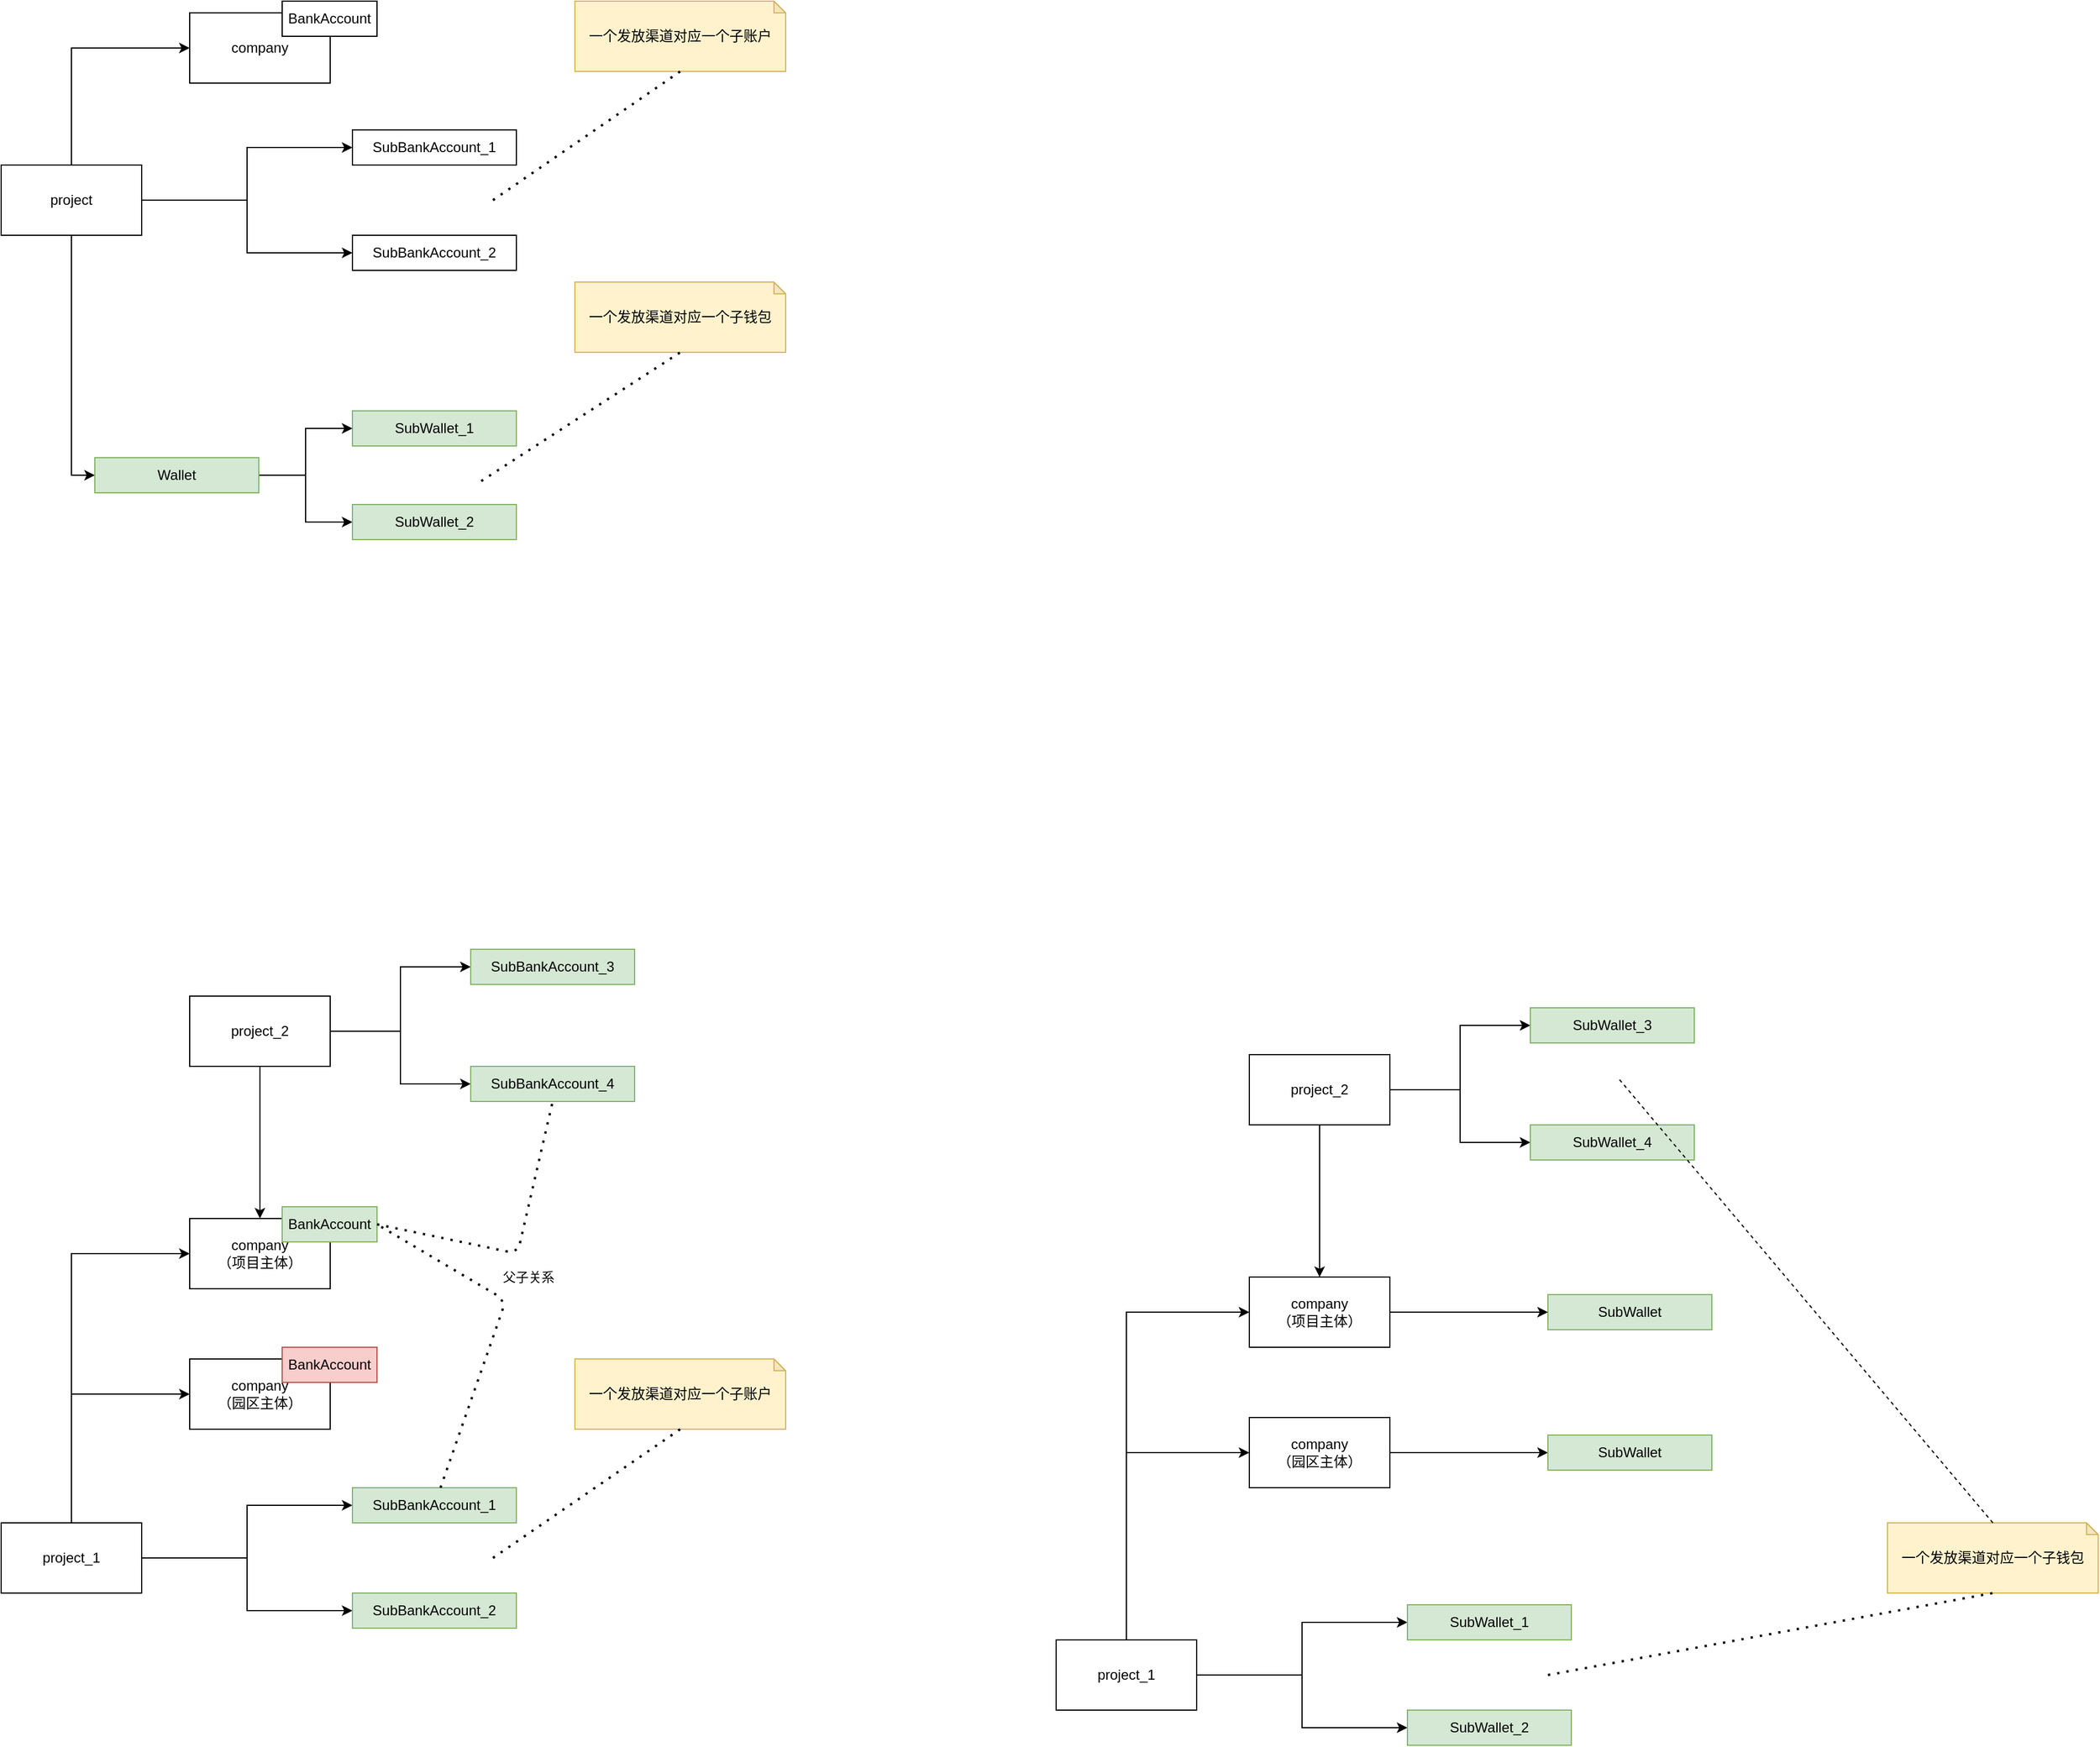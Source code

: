 <mxfile version="14.2.7" type="github">
  <diagram id="DwcgkpBsZSUWMjSM1Ywg" name="Page-1">
    <mxGraphModel dx="1422" dy="762" grid="1" gridSize="10" guides="1" tooltips="1" connect="1" arrows="1" fold="1" page="1" pageScale="1" pageWidth="827" pageHeight="1169" math="0" shadow="0">
      <root>
        <mxCell id="0" />
        <mxCell id="1" parent="0" />
        <mxCell id="JCBZ60t_oc3F8IK1baCP-4" style="edgeStyle=orthogonalEdgeStyle;rounded=0;orthogonalLoop=1;jettySize=auto;html=1;exitX=0.5;exitY=0;exitDx=0;exitDy=0;entryX=0;entryY=0.5;entryDx=0;entryDy=0;" parent="1" source="JCBZ60t_oc3F8IK1baCP-1" target="JCBZ60t_oc3F8IK1baCP-2" edge="1">
          <mxGeometry relative="1" as="geometry" />
        </mxCell>
        <mxCell id="JCBZ60t_oc3F8IK1baCP-10" style="edgeStyle=orthogonalEdgeStyle;rounded=0;orthogonalLoop=1;jettySize=auto;html=1;exitX=1;exitY=0.5;exitDx=0;exitDy=0;entryX=0;entryY=0.5;entryDx=0;entryDy=0;" parent="1" source="JCBZ60t_oc3F8IK1baCP-1" target="JCBZ60t_oc3F8IK1baCP-8" edge="1">
          <mxGeometry relative="1" as="geometry" />
        </mxCell>
        <mxCell id="JCBZ60t_oc3F8IK1baCP-14" style="edgeStyle=orthogonalEdgeStyle;rounded=0;orthogonalLoop=1;jettySize=auto;html=1;exitX=0.5;exitY=1;exitDx=0;exitDy=0;entryX=0;entryY=0.5;entryDx=0;entryDy=0;" parent="1" source="JCBZ60t_oc3F8IK1baCP-1" target="JCBZ60t_oc3F8IK1baCP-13" edge="1">
          <mxGeometry relative="1" as="geometry" />
        </mxCell>
        <mxCell id="jL63AR4ucIe5LXbYJcsW-14" style="edgeStyle=orthogonalEdgeStyle;rounded=0;orthogonalLoop=1;jettySize=auto;html=1;exitX=1;exitY=0.5;exitDx=0;exitDy=0;entryX=0;entryY=0.5;entryDx=0;entryDy=0;" edge="1" parent="1" source="JCBZ60t_oc3F8IK1baCP-1" target="jL63AR4ucIe5LXbYJcsW-13">
          <mxGeometry relative="1" as="geometry" />
        </mxCell>
        <mxCell id="JCBZ60t_oc3F8IK1baCP-1" value="project" style="rounded=0;whiteSpace=wrap;html=1;" parent="1" vertex="1">
          <mxGeometry x="79" y="260" width="120" height="60" as="geometry" />
        </mxCell>
        <mxCell id="JCBZ60t_oc3F8IK1baCP-8" value="SubBankAccount_1" style="rounded=0;whiteSpace=wrap;html=1;" parent="1" vertex="1">
          <mxGeometry x="379" y="230" width="140" height="30" as="geometry" />
        </mxCell>
        <mxCell id="JCBZ60t_oc3F8IK1baCP-11" value="SubWallet_1" style="rounded=0;whiteSpace=wrap;html=1;fillColor=#d5e8d4;strokeColor=#82b366;" parent="1" vertex="1">
          <mxGeometry x="379" y="470" width="140" height="30" as="geometry" />
        </mxCell>
        <mxCell id="JCBZ60t_oc3F8IK1baCP-15" style="edgeStyle=orthogonalEdgeStyle;rounded=0;orthogonalLoop=1;jettySize=auto;html=1;exitX=1;exitY=0.5;exitDx=0;exitDy=0;entryX=0;entryY=0.5;entryDx=0;entryDy=0;" parent="1" source="JCBZ60t_oc3F8IK1baCP-13" target="JCBZ60t_oc3F8IK1baCP-11" edge="1">
          <mxGeometry relative="1" as="geometry" />
        </mxCell>
        <mxCell id="JCBZ60t_oc3F8IK1baCP-17" style="edgeStyle=orthogonalEdgeStyle;rounded=0;orthogonalLoop=1;jettySize=auto;html=1;exitX=1;exitY=0.5;exitDx=0;exitDy=0;entryX=0;entryY=0.5;entryDx=0;entryDy=0;" parent="1" source="JCBZ60t_oc3F8IK1baCP-13" target="JCBZ60t_oc3F8IK1baCP-16" edge="1">
          <mxGeometry relative="1" as="geometry" />
        </mxCell>
        <mxCell id="JCBZ60t_oc3F8IK1baCP-13" value="Wallet" style="rounded=0;whiteSpace=wrap;html=1;fillColor=#d5e8d4;strokeColor=#82b366;" parent="1" vertex="1">
          <mxGeometry x="159" y="510" width="140" height="30" as="geometry" />
        </mxCell>
        <mxCell id="JCBZ60t_oc3F8IK1baCP-16" value="SubWallet_2" style="rounded=0;whiteSpace=wrap;html=1;fillColor=#d5e8d4;strokeColor=#82b366;" parent="1" vertex="1">
          <mxGeometry x="379" y="550" width="140" height="30" as="geometry" />
        </mxCell>
        <mxCell id="jL63AR4ucIe5LXbYJcsW-13" value="SubBankAccount_2" style="rounded=0;whiteSpace=wrap;html=1;" vertex="1" parent="1">
          <mxGeometry x="379" y="320" width="140" height="30" as="geometry" />
        </mxCell>
        <mxCell id="jL63AR4ucIe5LXbYJcsW-15" value="" style="group" vertex="1" connectable="0" parent="1">
          <mxGeometry x="240" y="120" width="160" height="70" as="geometry" />
        </mxCell>
        <mxCell id="JCBZ60t_oc3F8IK1baCP-2" value="company" style="rounded=0;whiteSpace=wrap;html=1;" parent="jL63AR4ucIe5LXbYJcsW-15" vertex="1">
          <mxGeometry y="10" width="120" height="60" as="geometry" />
        </mxCell>
        <mxCell id="JCBZ60t_oc3F8IK1baCP-3" value="BankAccount" style="rounded=0;whiteSpace=wrap;html=1;" parent="jL63AR4ucIe5LXbYJcsW-15" vertex="1">
          <mxGeometry x="79" width="81" height="30" as="geometry" />
        </mxCell>
        <mxCell id="jL63AR4ucIe5LXbYJcsW-16" value="一个发放渠道对应一个子账户" style="shape=note;whiteSpace=wrap;html=1;backgroundOutline=1;darkOpacity=0.05;size=10;fillColor=#fff2cc;strokeColor=#d6b656;" vertex="1" parent="1">
          <mxGeometry x="569" y="120" width="180" height="60" as="geometry" />
        </mxCell>
        <mxCell id="jL63AR4ucIe5LXbYJcsW-17" value="" style="endArrow=none;dashed=1;html=1;dashPattern=1 3;strokeWidth=2;entryX=0.5;entryY=1;entryDx=0;entryDy=0;entryPerimeter=0;" edge="1" parent="1" target="jL63AR4ucIe5LXbYJcsW-16">
          <mxGeometry width="50" height="50" relative="1" as="geometry">
            <mxPoint x="499" y="290" as="sourcePoint" />
            <mxPoint x="649" y="200" as="targetPoint" />
          </mxGeometry>
        </mxCell>
        <mxCell id="jL63AR4ucIe5LXbYJcsW-18" value="一个发放渠道对应一个子钱包" style="shape=note;whiteSpace=wrap;html=1;backgroundOutline=1;darkOpacity=0.05;size=10;fillColor=#fff2cc;strokeColor=#d6b656;" vertex="1" parent="1">
          <mxGeometry x="569" y="360" width="180" height="60" as="geometry" />
        </mxCell>
        <mxCell id="jL63AR4ucIe5LXbYJcsW-19" value="" style="endArrow=none;dashed=1;html=1;dashPattern=1 3;strokeWidth=2;entryX=0.5;entryY=1;entryDx=0;entryDy=0;entryPerimeter=0;" edge="1" parent="1" target="jL63AR4ucIe5LXbYJcsW-18">
          <mxGeometry width="50" height="50" relative="1" as="geometry">
            <mxPoint x="489" y="530" as="sourcePoint" />
            <mxPoint x="649" y="430" as="targetPoint" />
          </mxGeometry>
        </mxCell>
        <mxCell id="jL63AR4ucIe5LXbYJcsW-20" value="Wallet" style="rounded=0;whiteSpace=wrap;html=1;fillColor=#d5e8d4;strokeColor=#82b366;" vertex="1" parent="1">
          <mxGeometry x="159" y="510" width="140" height="30" as="geometry" />
        </mxCell>
        <mxCell id="jL63AR4ucIe5LXbYJcsW-23" style="edgeStyle=orthogonalEdgeStyle;rounded=0;orthogonalLoop=1;jettySize=auto;html=1;exitX=0.5;exitY=0;exitDx=0;exitDy=0;entryX=0;entryY=0.5;entryDx=0;entryDy=0;" edge="1" parent="1" source="jL63AR4ucIe5LXbYJcsW-27" target="jL63AR4ucIe5LXbYJcsW-36">
          <mxGeometry relative="1" as="geometry" />
        </mxCell>
        <mxCell id="jL63AR4ucIe5LXbYJcsW-24" style="edgeStyle=orthogonalEdgeStyle;rounded=0;orthogonalLoop=1;jettySize=auto;html=1;exitX=1;exitY=0.5;exitDx=0;exitDy=0;entryX=0;entryY=0.5;entryDx=0;entryDy=0;" edge="1" parent="1" source="jL63AR4ucIe5LXbYJcsW-27" target="jL63AR4ucIe5LXbYJcsW-28">
          <mxGeometry relative="1" as="geometry" />
        </mxCell>
        <mxCell id="jL63AR4ucIe5LXbYJcsW-26" style="edgeStyle=orthogonalEdgeStyle;rounded=0;orthogonalLoop=1;jettySize=auto;html=1;exitX=1;exitY=0.5;exitDx=0;exitDy=0;entryX=0;entryY=0.5;entryDx=0;entryDy=0;" edge="1" parent="1" source="jL63AR4ucIe5LXbYJcsW-27" target="jL63AR4ucIe5LXbYJcsW-34">
          <mxGeometry relative="1" as="geometry" />
        </mxCell>
        <mxCell id="jL63AR4ucIe5LXbYJcsW-46" style="edgeStyle=orthogonalEdgeStyle;rounded=0;orthogonalLoop=1;jettySize=auto;html=1;exitX=0.5;exitY=0;exitDx=0;exitDy=0;entryX=0;entryY=0.5;entryDx=0;entryDy=0;" edge="1" parent="1" source="jL63AR4ucIe5LXbYJcsW-27" target="jL63AR4ucIe5LXbYJcsW-44">
          <mxGeometry relative="1" as="geometry" />
        </mxCell>
        <mxCell id="jL63AR4ucIe5LXbYJcsW-27" value="project_1" style="rounded=0;whiteSpace=wrap;html=1;" vertex="1" parent="1">
          <mxGeometry x="79" y="1420" width="120" height="60" as="geometry" />
        </mxCell>
        <mxCell id="jL63AR4ucIe5LXbYJcsW-28" value="SubBankAccount_1" style="rounded=0;whiteSpace=wrap;html=1;fillColor=#d5e8d4;strokeColor=#82b366;" vertex="1" parent="1">
          <mxGeometry x="379" y="1390" width="140" height="30" as="geometry" />
        </mxCell>
        <mxCell id="jL63AR4ucIe5LXbYJcsW-34" value="SubBankAccount_2" style="rounded=0;whiteSpace=wrap;html=1;fillColor=#d5e8d4;strokeColor=#82b366;" vertex="1" parent="1">
          <mxGeometry x="379" y="1480" width="140" height="30" as="geometry" />
        </mxCell>
        <mxCell id="jL63AR4ucIe5LXbYJcsW-35" value="" style="group" vertex="1" connectable="0" parent="1">
          <mxGeometry x="240" y="1150" width="160" height="70" as="geometry" />
        </mxCell>
        <mxCell id="jL63AR4ucIe5LXbYJcsW-36" value="company&lt;br&gt;（项目主体）" style="rounded=0;whiteSpace=wrap;html=1;" vertex="1" parent="jL63AR4ucIe5LXbYJcsW-35">
          <mxGeometry y="10" width="120" height="60" as="geometry" />
        </mxCell>
        <mxCell id="jL63AR4ucIe5LXbYJcsW-37" value="BankAccount" style="rounded=0;whiteSpace=wrap;html=1;fillColor=#d5e8d4;strokeColor=#82b366;" vertex="1" parent="jL63AR4ucIe5LXbYJcsW-35">
          <mxGeometry x="79" width="81" height="30" as="geometry" />
        </mxCell>
        <mxCell id="jL63AR4ucIe5LXbYJcsW-38" value="一个发放渠道对应一个子账户" style="shape=note;whiteSpace=wrap;html=1;backgroundOutline=1;darkOpacity=0.05;size=10;fillColor=#fff2cc;strokeColor=#d6b656;" vertex="1" parent="1">
          <mxGeometry x="569" y="1280" width="180" height="60" as="geometry" />
        </mxCell>
        <mxCell id="jL63AR4ucIe5LXbYJcsW-39" value="" style="endArrow=none;dashed=1;html=1;dashPattern=1 3;strokeWidth=2;entryX=0.5;entryY=1;entryDx=0;entryDy=0;entryPerimeter=0;" edge="1" parent="1" target="jL63AR4ucIe5LXbYJcsW-38">
          <mxGeometry width="50" height="50" relative="1" as="geometry">
            <mxPoint x="499" y="1450" as="sourcePoint" />
            <mxPoint x="649" y="1360" as="targetPoint" />
          </mxGeometry>
        </mxCell>
        <mxCell id="jL63AR4ucIe5LXbYJcsW-43" value="" style="group" vertex="1" connectable="0" parent="1">
          <mxGeometry x="240" y="1270" width="160" height="70" as="geometry" />
        </mxCell>
        <mxCell id="jL63AR4ucIe5LXbYJcsW-44" value="company&lt;br&gt;（园区主体）" style="rounded=0;whiteSpace=wrap;html=1;" vertex="1" parent="jL63AR4ucIe5LXbYJcsW-43">
          <mxGeometry y="10" width="120" height="60" as="geometry" />
        </mxCell>
        <mxCell id="jL63AR4ucIe5LXbYJcsW-45" value="BankAccount" style="rounded=0;whiteSpace=wrap;html=1;fillColor=#f8cecc;strokeColor=#b85450;" vertex="1" parent="jL63AR4ucIe5LXbYJcsW-43">
          <mxGeometry x="79" width="81" height="30" as="geometry" />
        </mxCell>
        <mxCell id="jL63AR4ucIe5LXbYJcsW-47" value="父子关系" style="endArrow=none;dashed=1;html=1;dashPattern=1 3;strokeWidth=2;entryX=1;entryY=0.5;entryDx=0;entryDy=0;" edge="1" parent="1" source="jL63AR4ucIe5LXbYJcsW-28" target="jL63AR4ucIe5LXbYJcsW-37">
          <mxGeometry x="0.14" y="-28" width="50" height="50" relative="1" as="geometry">
            <mxPoint x="430" y="1220" as="sourcePoint" />
            <mxPoint x="480" y="1170" as="targetPoint" />
            <Array as="points">
              <mxPoint x="510" y="1230" />
            </Array>
            <mxPoint x="5" y="4" as="offset" />
          </mxGeometry>
        </mxCell>
        <mxCell id="jL63AR4ucIe5LXbYJcsW-50" style="edgeStyle=orthogonalEdgeStyle;rounded=0;orthogonalLoop=1;jettySize=auto;html=1;exitX=0.5;exitY=1;exitDx=0;exitDy=0;" edge="1" parent="1" source="jL63AR4ucIe5LXbYJcsW-49" target="jL63AR4ucIe5LXbYJcsW-36">
          <mxGeometry relative="1" as="geometry" />
        </mxCell>
        <mxCell id="jL63AR4ucIe5LXbYJcsW-53" style="edgeStyle=orthogonalEdgeStyle;rounded=0;orthogonalLoop=1;jettySize=auto;html=1;exitX=1;exitY=0.5;exitDx=0;exitDy=0;entryX=0;entryY=0.5;entryDx=0;entryDy=0;" edge="1" parent="1" source="jL63AR4ucIe5LXbYJcsW-49" target="jL63AR4ucIe5LXbYJcsW-51">
          <mxGeometry relative="1" as="geometry" />
        </mxCell>
        <mxCell id="jL63AR4ucIe5LXbYJcsW-54" style="edgeStyle=orthogonalEdgeStyle;rounded=0;orthogonalLoop=1;jettySize=auto;html=1;exitX=1;exitY=0.5;exitDx=0;exitDy=0;entryX=0;entryY=0.5;entryDx=0;entryDy=0;" edge="1" parent="1" source="jL63AR4ucIe5LXbYJcsW-49" target="jL63AR4ucIe5LXbYJcsW-52">
          <mxGeometry relative="1" as="geometry" />
        </mxCell>
        <mxCell id="jL63AR4ucIe5LXbYJcsW-49" value="project_2" style="rounded=0;whiteSpace=wrap;html=1;" vertex="1" parent="1">
          <mxGeometry x="240" y="970" width="120" height="60" as="geometry" />
        </mxCell>
        <mxCell id="jL63AR4ucIe5LXbYJcsW-51" value="SubBankAccount_3" style="rounded=0;whiteSpace=wrap;html=1;fillColor=#d5e8d4;strokeColor=#82b366;" vertex="1" parent="1">
          <mxGeometry x="480" y="930" width="140" height="30" as="geometry" />
        </mxCell>
        <mxCell id="jL63AR4ucIe5LXbYJcsW-52" value="SubBankAccount_4" style="rounded=0;whiteSpace=wrap;html=1;fillColor=#d5e8d4;strokeColor=#82b366;" vertex="1" parent="1">
          <mxGeometry x="480" y="1030" width="140" height="30" as="geometry" />
        </mxCell>
        <mxCell id="jL63AR4ucIe5LXbYJcsW-55" value="" style="endArrow=none;dashed=1;html=1;dashPattern=1 3;strokeWidth=2;entryX=0.5;entryY=1;entryDx=0;entryDy=0;exitX=1;exitY=0.5;exitDx=0;exitDy=0;" edge="1" parent="1" source="jL63AR4ucIe5LXbYJcsW-37" target="jL63AR4ucIe5LXbYJcsW-52">
          <mxGeometry width="50" height="50" relative="1" as="geometry">
            <mxPoint x="460" y="1150" as="sourcePoint" />
            <mxPoint x="510" y="1100" as="targetPoint" />
            <Array as="points">
              <mxPoint x="520" y="1190" />
            </Array>
          </mxGeometry>
        </mxCell>
        <mxCell id="jL63AR4ucIe5LXbYJcsW-56" style="edgeStyle=orthogonalEdgeStyle;rounded=0;orthogonalLoop=1;jettySize=auto;html=1;exitX=0.5;exitY=0;exitDx=0;exitDy=0;entryX=0;entryY=0.5;entryDx=0;entryDy=0;" edge="1" parent="1" source="jL63AR4ucIe5LXbYJcsW-60" target="jL63AR4ucIe5LXbYJcsW-64">
          <mxGeometry relative="1" as="geometry" />
        </mxCell>
        <mxCell id="jL63AR4ucIe5LXbYJcsW-57" style="edgeStyle=orthogonalEdgeStyle;rounded=0;orthogonalLoop=1;jettySize=auto;html=1;exitX=1;exitY=0.5;exitDx=0;exitDy=0;entryX=0;entryY=0.5;entryDx=0;entryDy=0;" edge="1" parent="1" source="jL63AR4ucIe5LXbYJcsW-60" target="jL63AR4ucIe5LXbYJcsW-61">
          <mxGeometry relative="1" as="geometry" />
        </mxCell>
        <mxCell id="jL63AR4ucIe5LXbYJcsW-58" style="edgeStyle=orthogonalEdgeStyle;rounded=0;orthogonalLoop=1;jettySize=auto;html=1;exitX=1;exitY=0.5;exitDx=0;exitDy=0;entryX=0;entryY=0.5;entryDx=0;entryDy=0;" edge="1" parent="1" source="jL63AR4ucIe5LXbYJcsW-60" target="jL63AR4ucIe5LXbYJcsW-62">
          <mxGeometry relative="1" as="geometry" />
        </mxCell>
        <mxCell id="jL63AR4ucIe5LXbYJcsW-59" style="edgeStyle=orthogonalEdgeStyle;rounded=0;orthogonalLoop=1;jettySize=auto;html=1;exitX=0.5;exitY=0;exitDx=0;exitDy=0;entryX=0;entryY=0.5;entryDx=0;entryDy=0;" edge="1" parent="1" source="jL63AR4ucIe5LXbYJcsW-60" target="jL63AR4ucIe5LXbYJcsW-69">
          <mxGeometry relative="1" as="geometry" />
        </mxCell>
        <mxCell id="jL63AR4ucIe5LXbYJcsW-60" value="project_1" style="rounded=0;whiteSpace=wrap;html=1;" vertex="1" parent="1">
          <mxGeometry x="980" y="1520" width="120" height="60" as="geometry" />
        </mxCell>
        <mxCell id="jL63AR4ucIe5LXbYJcsW-61" value="SubWallet_1" style="rounded=0;whiteSpace=wrap;html=1;fillColor=#d5e8d4;strokeColor=#82b366;" vertex="1" parent="1">
          <mxGeometry x="1280" y="1490" width="140" height="30" as="geometry" />
        </mxCell>
        <mxCell id="jL63AR4ucIe5LXbYJcsW-62" value="SubWallet_2" style="rounded=0;whiteSpace=wrap;html=1;fillColor=#d5e8d4;strokeColor=#82b366;" vertex="1" parent="1">
          <mxGeometry x="1280" y="1580" width="140" height="30" as="geometry" />
        </mxCell>
        <mxCell id="jL63AR4ucIe5LXbYJcsW-63" value="" style="group" vertex="1" connectable="0" parent="1">
          <mxGeometry x="1145" y="1200" width="160" height="70" as="geometry" />
        </mxCell>
        <mxCell id="jL63AR4ucIe5LXbYJcsW-64" value="company&lt;br&gt;（项目主体）" style="rounded=0;whiteSpace=wrap;html=1;" vertex="1" parent="jL63AR4ucIe5LXbYJcsW-63">
          <mxGeometry y="10" width="120" height="60" as="geometry" />
        </mxCell>
        <mxCell id="jL63AR4ucIe5LXbYJcsW-66" value="一个发放渠道对应一个子钱包" style="shape=note;whiteSpace=wrap;html=1;backgroundOutline=1;darkOpacity=0.05;size=10;fillColor=#fff2cc;strokeColor=#d6b656;" vertex="1" parent="1">
          <mxGeometry x="1690" y="1420" width="180" height="60" as="geometry" />
        </mxCell>
        <mxCell id="jL63AR4ucIe5LXbYJcsW-67" value="" style="endArrow=none;dashed=1;html=1;dashPattern=1 3;strokeWidth=2;entryX=0.5;entryY=1;entryDx=0;entryDy=0;entryPerimeter=0;" edge="1" parent="1" target="jL63AR4ucIe5LXbYJcsW-66">
          <mxGeometry width="50" height="50" relative="1" as="geometry">
            <mxPoint x="1400" y="1550" as="sourcePoint" />
            <mxPoint x="1550" y="1460" as="targetPoint" />
          </mxGeometry>
        </mxCell>
        <mxCell id="jL63AR4ucIe5LXbYJcsW-72" style="edgeStyle=orthogonalEdgeStyle;rounded=0;orthogonalLoop=1;jettySize=auto;html=1;exitX=0.5;exitY=1;exitDx=0;exitDy=0;" edge="1" parent="1" source="jL63AR4ucIe5LXbYJcsW-75" target="jL63AR4ucIe5LXbYJcsW-64">
          <mxGeometry relative="1" as="geometry" />
        </mxCell>
        <mxCell id="jL63AR4ucIe5LXbYJcsW-73" style="edgeStyle=orthogonalEdgeStyle;rounded=0;orthogonalLoop=1;jettySize=auto;html=1;exitX=1;exitY=0.5;exitDx=0;exitDy=0;entryX=0;entryY=0.5;entryDx=0;entryDy=0;" edge="1" parent="1" source="jL63AR4ucIe5LXbYJcsW-75" target="jL63AR4ucIe5LXbYJcsW-76">
          <mxGeometry relative="1" as="geometry" />
        </mxCell>
        <mxCell id="jL63AR4ucIe5LXbYJcsW-74" style="edgeStyle=orthogonalEdgeStyle;rounded=0;orthogonalLoop=1;jettySize=auto;html=1;exitX=1;exitY=0.5;exitDx=0;exitDy=0;entryX=0;entryY=0.5;entryDx=0;entryDy=0;" edge="1" parent="1" source="jL63AR4ucIe5LXbYJcsW-75" target="jL63AR4ucIe5LXbYJcsW-77">
          <mxGeometry relative="1" as="geometry" />
        </mxCell>
        <mxCell id="jL63AR4ucIe5LXbYJcsW-75" value="project_2" style="rounded=0;whiteSpace=wrap;html=1;" vertex="1" parent="1">
          <mxGeometry x="1145" y="1020" width="120" height="60" as="geometry" />
        </mxCell>
        <mxCell id="jL63AR4ucIe5LXbYJcsW-76" value="SubWallet_3" style="rounded=0;whiteSpace=wrap;html=1;fillColor=#d5e8d4;strokeColor=#82b366;" vertex="1" parent="1">
          <mxGeometry x="1385" y="980" width="140" height="30" as="geometry" />
        </mxCell>
        <mxCell id="jL63AR4ucIe5LXbYJcsW-77" value="SubWallet_4" style="rounded=0;whiteSpace=wrap;html=1;fillColor=#d5e8d4;strokeColor=#82b366;" vertex="1" parent="1">
          <mxGeometry x="1385" y="1080" width="140" height="30" as="geometry" />
        </mxCell>
        <mxCell id="jL63AR4ucIe5LXbYJcsW-82" style="edgeStyle=orthogonalEdgeStyle;rounded=0;orthogonalLoop=1;jettySize=auto;html=1;exitX=1;exitY=0.5;exitDx=0;exitDy=0;entryX=0;entryY=0.5;entryDx=0;entryDy=0;" edge="1" parent="1" source="jL63AR4ucIe5LXbYJcsW-69" target="jL63AR4ucIe5LXbYJcsW-81">
          <mxGeometry relative="1" as="geometry" />
        </mxCell>
        <mxCell id="jL63AR4ucIe5LXbYJcsW-69" value="company&lt;br&gt;（园区主体）" style="rounded=0;whiteSpace=wrap;html=1;" vertex="1" parent="1">
          <mxGeometry x="1145" y="1330" width="120" height="60" as="geometry" />
        </mxCell>
        <mxCell id="jL63AR4ucIe5LXbYJcsW-79" value="SubWallet" style="rounded=0;whiteSpace=wrap;html=1;fillColor=#d5e8d4;strokeColor=#82b366;" vertex="1" parent="1">
          <mxGeometry x="1400" y="1225" width="140" height="30" as="geometry" />
        </mxCell>
        <mxCell id="jL63AR4ucIe5LXbYJcsW-80" style="edgeStyle=orthogonalEdgeStyle;rounded=0;orthogonalLoop=1;jettySize=auto;html=1;exitX=1;exitY=0.5;exitDx=0;exitDy=0;entryX=0;entryY=0.5;entryDx=0;entryDy=0;" edge="1" parent="1" source="jL63AR4ucIe5LXbYJcsW-64" target="jL63AR4ucIe5LXbYJcsW-79">
          <mxGeometry relative="1" as="geometry" />
        </mxCell>
        <mxCell id="jL63AR4ucIe5LXbYJcsW-81" value="SubWallet" style="rounded=0;whiteSpace=wrap;html=1;fillColor=#d5e8d4;strokeColor=#82b366;" vertex="1" parent="1">
          <mxGeometry x="1400" y="1345" width="140" height="30" as="geometry" />
        </mxCell>
        <mxCell id="jL63AR4ucIe5LXbYJcsW-85" value="" style="endArrow=none;dashed=1;html=1;exitX=0.5;exitY=0;exitDx=0;exitDy=0;exitPerimeter=0;" edge="1" parent="1" source="jL63AR4ucIe5LXbYJcsW-66">
          <mxGeometry width="50" height="50" relative="1" as="geometry">
            <mxPoint x="1700" y="1310" as="sourcePoint" />
            <mxPoint x="1460" y="1040" as="targetPoint" />
          </mxGeometry>
        </mxCell>
      </root>
    </mxGraphModel>
  </diagram>
</mxfile>
